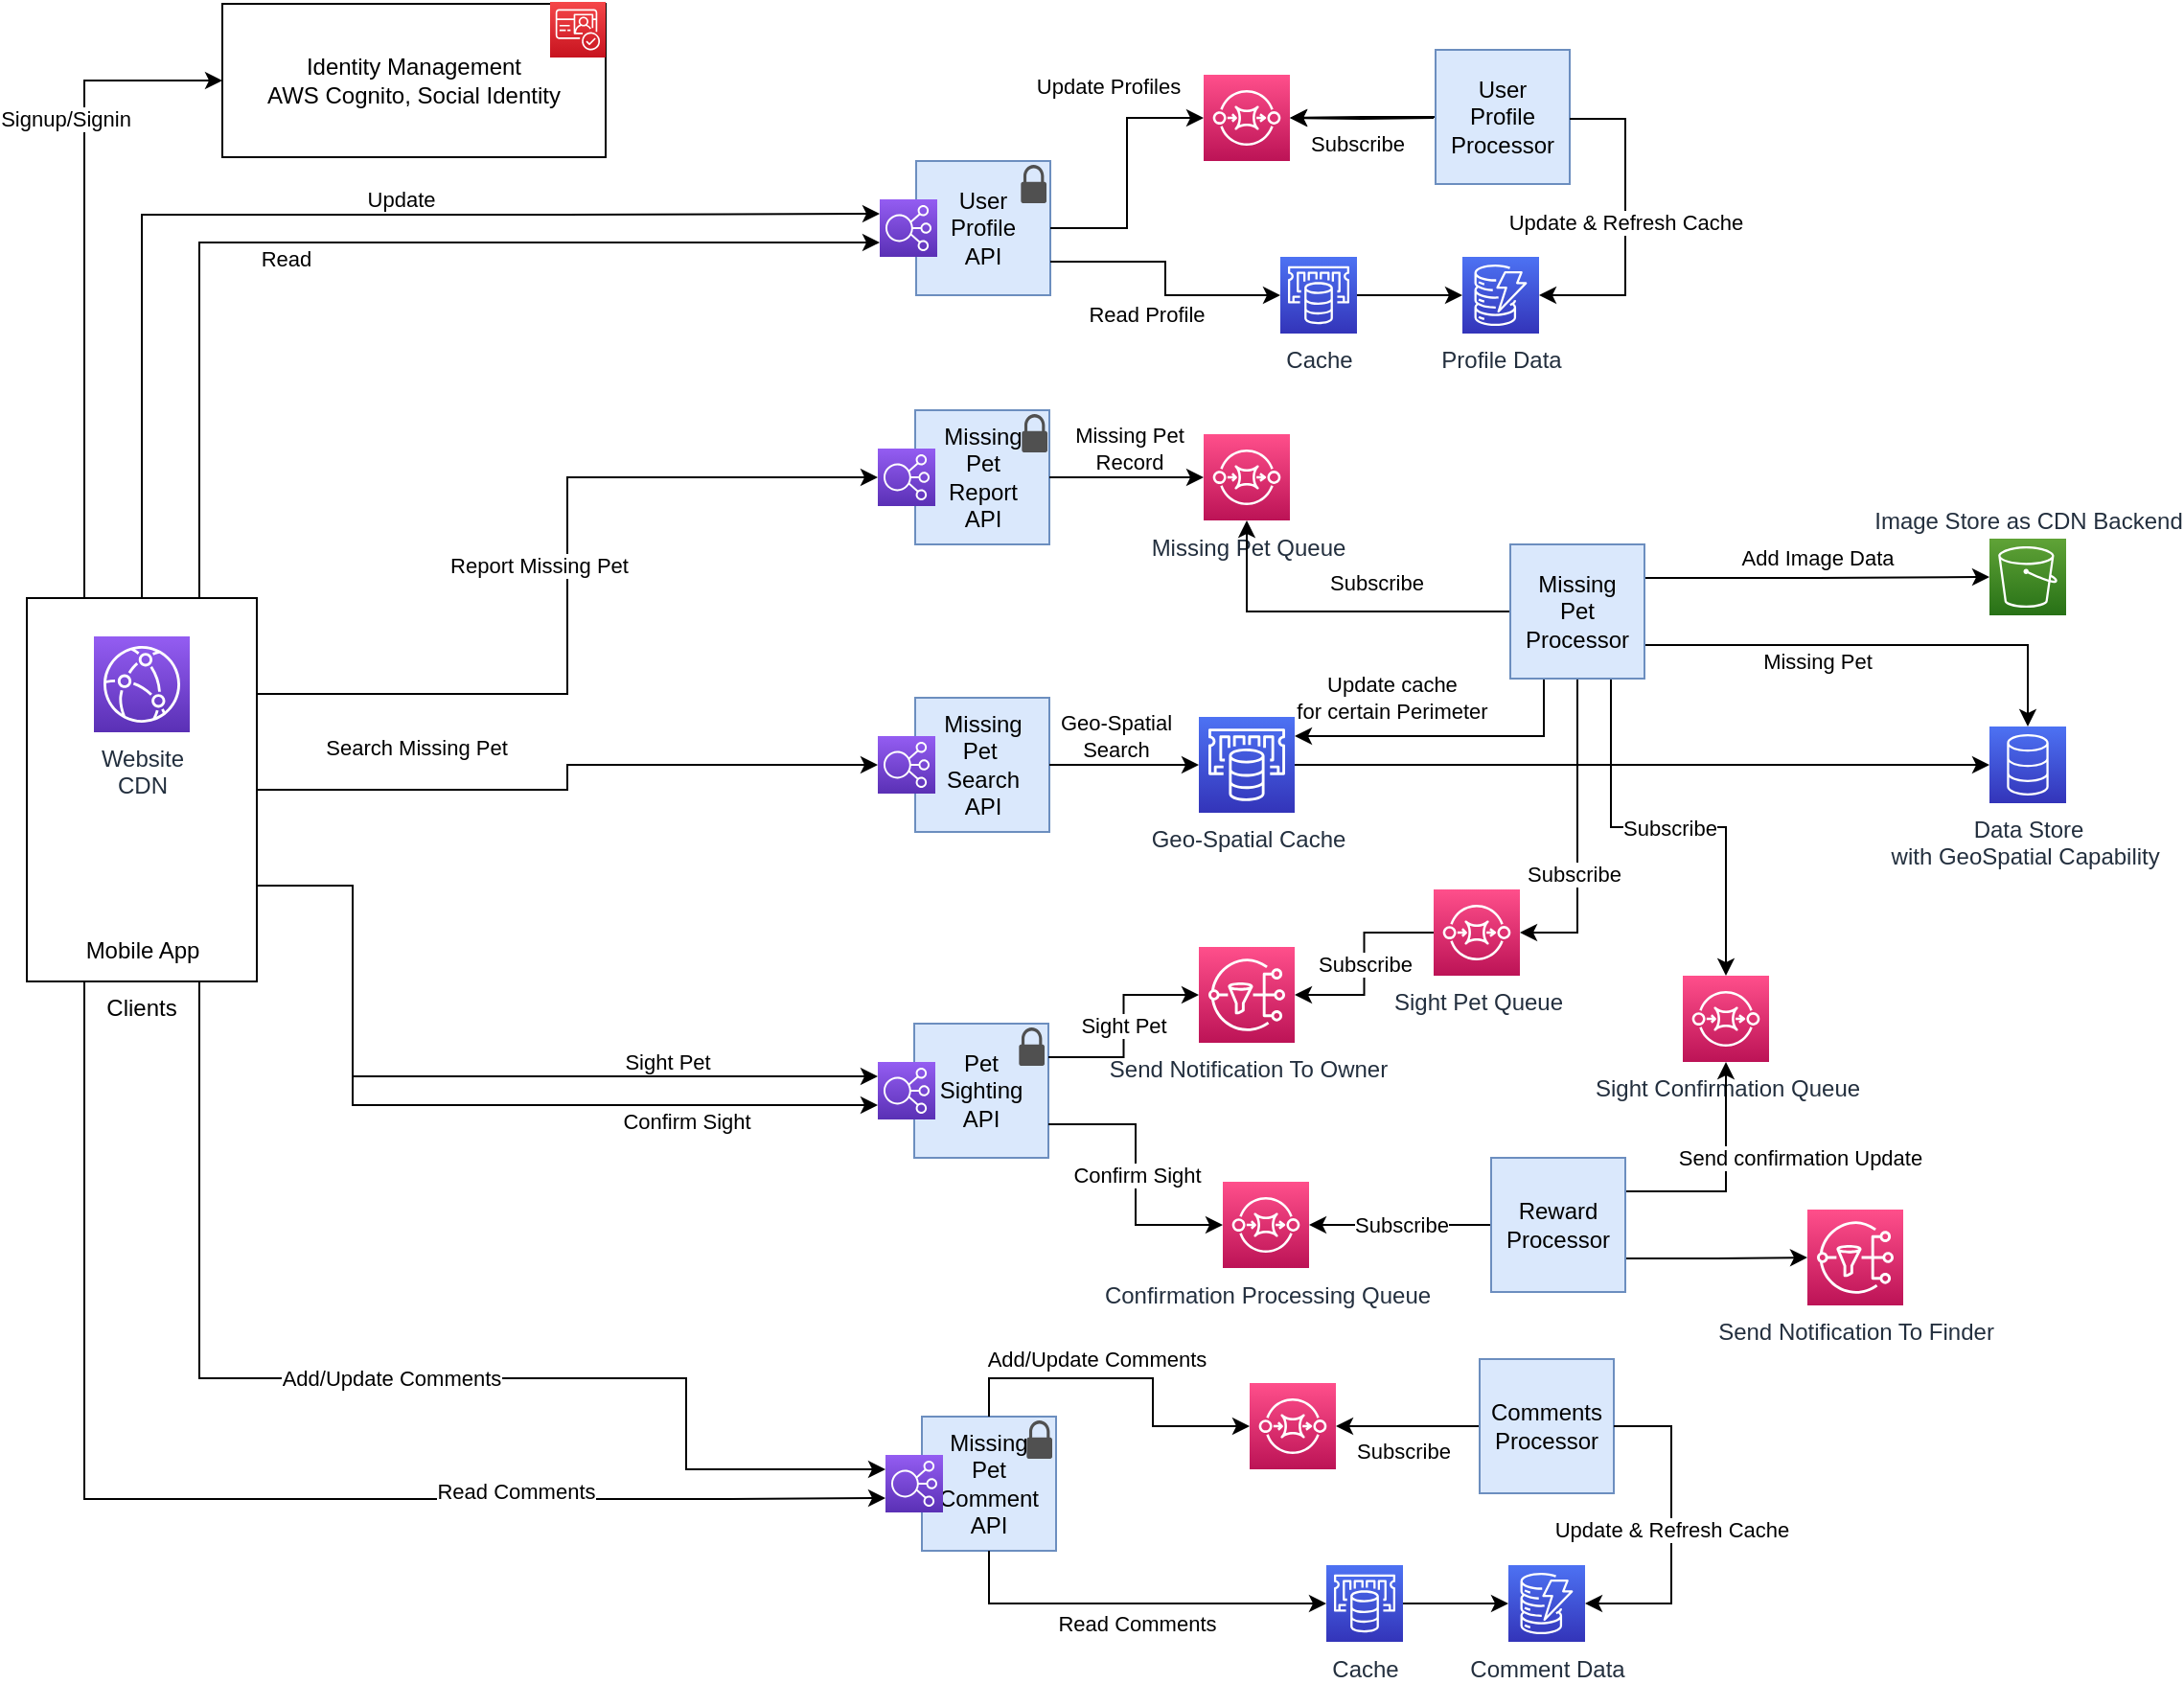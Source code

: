 <mxfile version="15.3.7" type="github">
  <diagram id="lKzk2_0ynHi-unKyOD1F" name="Page-1">
    <mxGraphModel dx="1227" dy="960" grid="0" gridSize="10" guides="0" tooltips="1" connect="1" arrows="1" fold="1" page="0" pageScale="1" pageWidth="1100" pageHeight="850" math="0" shadow="0">
      <root>
        <mxCell id="0" />
        <mxCell id="1" parent="0" />
        <mxCell id="wZwStunDBRkNG8TW0eKS-1" value="Identity Management&lt;br&gt;AWS Cognito, Social Identity" style="rounded=0;whiteSpace=wrap;html=1;" vertex="1" parent="1">
          <mxGeometry x="142" y="5" width="200" height="80" as="geometry" />
        </mxCell>
        <mxCell id="wZwStunDBRkNG8TW0eKS-4" value="Image Store as CDN Backend" style="sketch=0;points=[[0,0,0],[0.25,0,0],[0.5,0,0],[0.75,0,0],[1,0,0],[0,1,0],[0.25,1,0],[0.5,1,0],[0.75,1,0],[1,1,0],[0,0.25,0],[0,0.5,0],[0,0.75,0],[1,0.25,0],[1,0.5,0],[1,0.75,0]];outlineConnect=0;fontColor=#232F3E;gradientColor=#60A337;gradientDirection=north;fillColor=#277116;strokeColor=#ffffff;dashed=0;verticalLabelPosition=top;verticalAlign=bottom;align=center;html=1;fontSize=12;fontStyle=0;aspect=fixed;shape=mxgraph.aws4.resourceIcon;resIcon=mxgraph.aws4.s3;labelPosition=center;" vertex="1" parent="1">
          <mxGeometry x="1064" y="284" width="40" height="40" as="geometry" />
        </mxCell>
        <mxCell id="wZwStunDBRkNG8TW0eKS-9" value="" style="sketch=0;points=[[0,0,0],[0.25,0,0],[0.5,0,0],[0.75,0,0],[1,0,0],[0,1,0],[0.25,1,0],[0.5,1,0],[0.75,1,0],[1,1,0],[0,0.25,0],[0,0.5,0],[0,0.75,0],[1,0.25,0],[1,0.5,0],[1,0.75,0]];outlineConnect=0;fontColor=#232F3E;gradientColor=#F54749;gradientDirection=north;fillColor=#C7131F;strokeColor=#ffffff;dashed=0;verticalLabelPosition=bottom;verticalAlign=top;align=center;html=1;fontSize=12;fontStyle=0;aspect=fixed;shape=mxgraph.aws4.resourceIcon;resIcon=mxgraph.aws4.cognito;" vertex="1" parent="1">
          <mxGeometry x="313" y="4" width="29" height="29" as="geometry" />
        </mxCell>
        <mxCell id="wZwStunDBRkNG8TW0eKS-18" value="Signup/Signin" style="edgeStyle=orthogonalEdgeStyle;rounded=0;orthogonalLoop=1;jettySize=auto;html=1;entryX=0;entryY=0.5;entryDx=0;entryDy=0;exitX=0.25;exitY=0;exitDx=0;exitDy=0;" edge="1" parent="1" source="wZwStunDBRkNG8TW0eKS-50" target="wZwStunDBRkNG8TW0eKS-1">
          <mxGeometry x="0.463" y="10" relative="1" as="geometry">
            <mxPoint x="75" y="240" as="sourcePoint" />
            <Array as="points">
              <mxPoint x="70" y="45" />
            </Array>
            <mxPoint as="offset" />
          </mxGeometry>
        </mxCell>
        <mxCell id="wZwStunDBRkNG8TW0eKS-15" style="edgeStyle=orthogonalEdgeStyle;rounded=0;orthogonalLoop=1;jettySize=auto;html=1;entryX=0;entryY=0.25;entryDx=0;entryDy=0;entryPerimeter=0;exitX=0.5;exitY=0;exitDx=0;exitDy=0;" edge="1" parent="1" source="wZwStunDBRkNG8TW0eKS-50" target="wZwStunDBRkNG8TW0eKS-13">
          <mxGeometry relative="1" as="geometry">
            <mxPoint x="220" y="355" as="targetPoint" />
            <Array as="points">
              <mxPoint x="100" y="115" />
              <mxPoint x="320" y="115" />
            </Array>
          </mxGeometry>
        </mxCell>
        <mxCell id="wZwStunDBRkNG8TW0eKS-53" value="Update" style="edgeLabel;html=1;align=center;verticalAlign=middle;resizable=0;points=[];" vertex="1" connectable="0" parent="wZwStunDBRkNG8TW0eKS-15">
          <mxGeometry x="0.134" y="2" relative="1" as="geometry">
            <mxPoint x="3" y="-6" as="offset" />
          </mxGeometry>
        </mxCell>
        <mxCell id="wZwStunDBRkNG8TW0eKS-27" value="Profile Data" style="sketch=0;points=[[0,0,0],[0.25,0,0],[0.5,0,0],[0.75,0,0],[1,0,0],[0,1,0],[0.25,1,0],[0.5,1,0],[0.75,1,0],[1,1,0],[0,0.25,0],[0,0.5,0],[0,0.75,0],[1,0.25,0],[1,0.5,0],[1,0.75,0]];outlineConnect=0;fontColor=#232F3E;gradientColor=#4D72F3;gradientDirection=north;fillColor=#3334B9;strokeColor=#ffffff;dashed=0;verticalLabelPosition=bottom;verticalAlign=top;align=center;html=1;fontSize=12;fontStyle=0;aspect=fixed;shape=mxgraph.aws4.resourceIcon;resIcon=mxgraph.aws4.dynamodb;" vertex="1" parent="1">
          <mxGeometry x="789" y="137" width="40" height="40" as="geometry" />
        </mxCell>
        <mxCell id="wZwStunDBRkNG8TW0eKS-31" value="" style="group" vertex="1" connectable="0" parent="1">
          <mxGeometry x="484" y="537" width="89.0" height="70" as="geometry" />
        </mxCell>
        <mxCell id="wZwStunDBRkNG8TW0eKS-23" value="Pet&lt;br&gt;Sighting&lt;br&gt;API" style="whiteSpace=wrap;html=1;aspect=fixed;fillColor=#dae8fc;strokeColor=#6c8ebf;" vertex="1" parent="wZwStunDBRkNG8TW0eKS-31">
          <mxGeometry x="19" width="70" height="70" as="geometry" />
        </mxCell>
        <mxCell id="wZwStunDBRkNG8TW0eKS-29" value="" style="sketch=0;points=[[0,0,0],[0.25,0,0],[0.5,0,0],[0.75,0,0],[1,0,0],[0,1,0],[0.25,1,0],[0.5,1,0],[0.75,1,0],[1,1,0],[0,0.25,0],[0,0.5,0],[0,0.75,0],[1,0.25,0],[1,0.5,0],[1,0.75,0]];outlineConnect=0;fontColor=#232F3E;gradientColor=#945DF2;gradientDirection=north;fillColor=#5A30B5;strokeColor=#ffffff;dashed=0;verticalLabelPosition=bottom;verticalAlign=top;align=center;html=1;fontSize=12;fontStyle=0;aspect=fixed;shape=mxgraph.aws4.resourceIcon;resIcon=mxgraph.aws4.elastic_load_balancing;" vertex="1" parent="wZwStunDBRkNG8TW0eKS-31">
          <mxGeometry y="20" width="30" height="30" as="geometry" />
        </mxCell>
        <mxCell id="wZwStunDBRkNG8TW0eKS-40" value="" style="sketch=0;pointerEvents=1;shadow=0;dashed=0;html=1;strokeColor=none;fillColor=#505050;labelPosition=center;verticalLabelPosition=bottom;verticalAlign=top;outlineConnect=0;align=center;shape=mxgraph.office.security.lock_protected;" vertex="1" parent="wZwStunDBRkNG8TW0eKS-31">
          <mxGeometry x="73.67" y="2" width="13.33" height="20" as="geometry" />
        </mxCell>
        <mxCell id="wZwStunDBRkNG8TW0eKS-32" value="" style="group" vertex="1" connectable="0" parent="1">
          <mxGeometry x="484" y="367" width="89.5" height="70" as="geometry" />
        </mxCell>
        <mxCell id="wZwStunDBRkNG8TW0eKS-22" value="Missing&lt;br&gt;Pet&amp;nbsp;&lt;br&gt;Search&lt;br&gt;API" style="whiteSpace=wrap;html=1;aspect=fixed;fillColor=#dae8fc;strokeColor=#6c8ebf;" vertex="1" parent="wZwStunDBRkNG8TW0eKS-32">
          <mxGeometry x="19.5" width="70" height="70" as="geometry" />
        </mxCell>
        <mxCell id="wZwStunDBRkNG8TW0eKS-28" value="" style="sketch=0;points=[[0,0,0],[0.25,0,0],[0.5,0,0],[0.75,0,0],[1,0,0],[0,1,0],[0.25,1,0],[0.5,1,0],[0.75,1,0],[1,1,0],[0,0.25,0],[0,0.5,0],[0,0.75,0],[1,0.25,0],[1,0.5,0],[1,0.75,0]];outlineConnect=0;fontColor=#232F3E;gradientColor=#945DF2;gradientDirection=north;fillColor=#5A30B5;strokeColor=#ffffff;dashed=0;verticalLabelPosition=bottom;verticalAlign=top;align=center;html=1;fontSize=12;fontStyle=0;aspect=fixed;shape=mxgraph.aws4.resourceIcon;resIcon=mxgraph.aws4.elastic_load_balancing;" vertex="1" parent="wZwStunDBRkNG8TW0eKS-32">
          <mxGeometry y="20" width="30" height="30" as="geometry" />
        </mxCell>
        <mxCell id="wZwStunDBRkNG8TW0eKS-33" value="" style="group" vertex="1" connectable="0" parent="1">
          <mxGeometry x="485" y="87" width="89.0" height="70" as="geometry" />
        </mxCell>
        <mxCell id="wZwStunDBRkNG8TW0eKS-21" value="User&lt;br&gt;Profile &lt;br&gt;API" style="whiteSpace=wrap;html=1;aspect=fixed;fillColor=#dae8fc;strokeColor=#6c8ebf;" vertex="1" parent="wZwStunDBRkNG8TW0eKS-33">
          <mxGeometry x="19" width="70" height="70" as="geometry" />
        </mxCell>
        <mxCell id="wZwStunDBRkNG8TW0eKS-13" value="" style="sketch=0;points=[[0,0,0],[0.25,0,0],[0.5,0,0],[0.75,0,0],[1,0,0],[0,1,0],[0.25,1,0],[0.5,1,0],[0.75,1,0],[1,1,0],[0,0.25,0],[0,0.5,0],[0,0.75,0],[1,0.25,0],[1,0.5,0],[1,0.75,0]];outlineConnect=0;fontColor=#232F3E;gradientColor=#945DF2;gradientDirection=north;fillColor=#5A30B5;strokeColor=#ffffff;dashed=0;verticalLabelPosition=bottom;verticalAlign=top;align=center;html=1;fontSize=12;fontStyle=0;aspect=fixed;shape=mxgraph.aws4.resourceIcon;resIcon=mxgraph.aws4.elastic_load_balancing;" vertex="1" parent="wZwStunDBRkNG8TW0eKS-33">
          <mxGeometry y="20" width="30" height="30" as="geometry" />
        </mxCell>
        <mxCell id="wZwStunDBRkNG8TW0eKS-39" value="" style="sketch=0;pointerEvents=1;shadow=0;dashed=0;html=1;strokeColor=none;fillColor=#505050;labelPosition=center;verticalLabelPosition=bottom;verticalAlign=top;outlineConnect=0;align=center;shape=mxgraph.office.security.lock_protected;" vertex="1" parent="wZwStunDBRkNG8TW0eKS-33">
          <mxGeometry x="73.67" y="2" width="13.33" height="20" as="geometry" />
        </mxCell>
        <mxCell id="wZwStunDBRkNG8TW0eKS-34" value="" style="group" vertex="1" connectable="0" parent="1">
          <mxGeometry x="484" y="217" width="89.5" height="70" as="geometry" />
        </mxCell>
        <mxCell id="wZwStunDBRkNG8TW0eKS-35" value="Missing&lt;br&gt;Pet&lt;br&gt;Report&lt;br&gt;API" style="whiteSpace=wrap;html=1;aspect=fixed;fillColor=#dae8fc;strokeColor=#6c8ebf;" vertex="1" parent="wZwStunDBRkNG8TW0eKS-34">
          <mxGeometry x="19.5" width="70" height="70" as="geometry" />
        </mxCell>
        <mxCell id="wZwStunDBRkNG8TW0eKS-36" value="" style="sketch=0;points=[[0,0,0],[0.25,0,0],[0.5,0,0],[0.75,0,0],[1,0,0],[0,1,0],[0.25,1,0],[0.5,1,0],[0.75,1,0],[1,1,0],[0,0.25,0],[0,0.5,0],[0,0.75,0],[1,0.25,0],[1,0.5,0],[1,0.75,0]];outlineConnect=0;fontColor=#232F3E;gradientColor=#945DF2;gradientDirection=north;fillColor=#5A30B5;strokeColor=#ffffff;dashed=0;verticalLabelPosition=bottom;verticalAlign=top;align=center;html=1;fontSize=12;fontStyle=0;aspect=fixed;shape=mxgraph.aws4.resourceIcon;resIcon=mxgraph.aws4.elastic_load_balancing;" vertex="1" parent="wZwStunDBRkNG8TW0eKS-34">
          <mxGeometry y="20" width="30" height="30" as="geometry" />
        </mxCell>
        <mxCell id="wZwStunDBRkNG8TW0eKS-41" value="" style="sketch=0;pointerEvents=1;shadow=0;dashed=0;html=1;strokeColor=none;fillColor=#505050;labelPosition=center;verticalLabelPosition=bottom;verticalAlign=top;outlineConnect=0;align=center;shape=mxgraph.office.security.lock_protected;" vertex="1" parent="wZwStunDBRkNG8TW0eKS-34">
          <mxGeometry x="75.17" y="2" width="13.33" height="20" as="geometry" />
        </mxCell>
        <mxCell id="wZwStunDBRkNG8TW0eKS-48" value="Update Profiles" style="edgeStyle=orthogonalEdgeStyle;rounded=0;orthogonalLoop=1;jettySize=auto;html=1;entryX=0;entryY=0.5;entryDx=0;entryDy=0;entryPerimeter=0;exitX=1;exitY=0.5;exitDx=0;exitDy=0;" edge="1" parent="1" source="wZwStunDBRkNG8TW0eKS-21" target="wZwStunDBRkNG8TW0eKS-56">
          <mxGeometry x="0.418" y="20" relative="1" as="geometry">
            <mxPoint x="584" y="122" as="sourcePoint" />
            <mxPoint x="-10" y="3" as="offset" />
          </mxGeometry>
        </mxCell>
        <mxCell id="wZwStunDBRkNG8TW0eKS-52" value="" style="group" vertex="1" connectable="0" parent="1">
          <mxGeometry x="40" y="315" width="120" height="200" as="geometry" />
        </mxCell>
        <mxCell id="wZwStunDBRkNG8TW0eKS-50" value="Clients" style="rounded=0;whiteSpace=wrap;html=1;labelPosition=center;verticalLabelPosition=bottom;align=center;verticalAlign=top;" vertex="1" parent="wZwStunDBRkNG8TW0eKS-52">
          <mxGeometry width="120" height="200" as="geometry" />
        </mxCell>
        <mxCell id="wZwStunDBRkNG8TW0eKS-11" value="Mobile App" style="shape=image;html=1;verticalAlign=top;verticalLabelPosition=bottom;labelBackgroundColor=#ffffff;imageAspect=0;aspect=fixed;image=https://cdn4.iconfinder.com/data/icons/desktop-app-free/32/Desktop_Desktop_App_Smartphone_Phone_Android-09-128.png" vertex="1" parent="wZwStunDBRkNG8TW0eKS-52">
          <mxGeometry x="35" y="120" width="50" height="50" as="geometry" />
        </mxCell>
        <mxCell id="wZwStunDBRkNG8TW0eKS-6" value="Website&lt;br&gt;CDN" style="sketch=0;points=[[0,0,0],[0.25,0,0],[0.5,0,0],[0.75,0,0],[1,0,0],[0,1,0],[0.25,1,0],[0.5,1,0],[0.75,1,0],[1,1,0],[0,0.25,0],[0,0.5,0],[0,0.75,0],[1,0.25,0],[1,0.5,0],[1,0.75,0]];outlineConnect=0;fontColor=#232F3E;gradientColor=#945DF2;gradientDirection=north;fillColor=#5A30B5;strokeColor=#ffffff;dashed=0;verticalLabelPosition=bottom;verticalAlign=top;align=center;html=1;fontSize=12;fontStyle=0;aspect=fixed;shape=mxgraph.aws4.resourceIcon;resIcon=mxgraph.aws4.cloudfront;" vertex="1" parent="wZwStunDBRkNG8TW0eKS-52">
          <mxGeometry x="35" y="20" width="50" height="50" as="geometry" />
        </mxCell>
        <mxCell id="wZwStunDBRkNG8TW0eKS-56" value="" style="sketch=0;points=[[0,0,0],[0.25,0,0],[0.5,0,0],[0.75,0,0],[1,0,0],[0,1,0],[0.25,1,0],[0.5,1,0],[0.75,1,0],[1,1,0],[0,0.25,0],[0,0.5,0],[0,0.75,0],[1,0.25,0],[1,0.5,0],[1,0.75,0]];outlineConnect=0;fontColor=#232F3E;gradientColor=#FF4F8B;gradientDirection=north;fillColor=#BC1356;strokeColor=#ffffff;dashed=0;verticalLabelPosition=bottom;verticalAlign=top;align=center;html=1;fontSize=12;fontStyle=0;aspect=fixed;shape=mxgraph.aws4.resourceIcon;resIcon=mxgraph.aws4.sqs;" vertex="1" parent="1">
          <mxGeometry x="654" y="42" width="45" height="45" as="geometry" />
        </mxCell>
        <mxCell id="wZwStunDBRkNG8TW0eKS-62" value="Subscribe" style="edgeStyle=orthogonalEdgeStyle;rounded=0;orthogonalLoop=1;jettySize=auto;html=1;" edge="1" parent="1" target="wZwStunDBRkNG8TW0eKS-56">
          <mxGeometry x="0.067" y="13" relative="1" as="geometry">
            <mxPoint x="774" y="64.5" as="sourcePoint" />
            <mxPoint as="offset" />
          </mxGeometry>
        </mxCell>
        <mxCell id="wZwStunDBRkNG8TW0eKS-141" value="" style="edgeStyle=orthogonalEdgeStyle;rounded=0;orthogonalLoop=1;jettySize=auto;html=1;" edge="1" parent="1" source="wZwStunDBRkNG8TW0eKS-58" target="wZwStunDBRkNG8TW0eKS-56">
          <mxGeometry relative="1" as="geometry" />
        </mxCell>
        <mxCell id="wZwStunDBRkNG8TW0eKS-58" value="User&lt;br&gt;Profile &lt;br&gt;Processor" style="whiteSpace=wrap;html=1;aspect=fixed;fillColor=#dae8fc;strokeColor=#6c8ebf;" vertex="1" parent="1">
          <mxGeometry x="775" y="29" width="70" height="70" as="geometry" />
        </mxCell>
        <mxCell id="wZwStunDBRkNG8TW0eKS-64" style="edgeStyle=orthogonalEdgeStyle;rounded=0;orthogonalLoop=1;jettySize=auto;html=1;exitX=0.75;exitY=0;exitDx=0;exitDy=0;entryX=0;entryY=0.75;entryDx=0;entryDy=0;entryPerimeter=0;" edge="1" parent="1" source="wZwStunDBRkNG8TW0eKS-50" target="wZwStunDBRkNG8TW0eKS-13">
          <mxGeometry relative="1" as="geometry" />
        </mxCell>
        <mxCell id="wZwStunDBRkNG8TW0eKS-65" value="Read" style="edgeLabel;html=1;align=center;verticalAlign=middle;resizable=0;points=[];" vertex="1" connectable="0" parent="wZwStunDBRkNG8TW0eKS-64">
          <mxGeometry x="-0.149" y="-2" relative="1" as="geometry">
            <mxPoint y="6" as="offset" />
          </mxGeometry>
        </mxCell>
        <mxCell id="wZwStunDBRkNG8TW0eKS-66" value="Read Profile" style="edgeStyle=orthogonalEdgeStyle;rounded=0;orthogonalLoop=1;jettySize=auto;html=1;exitX=1;exitY=0.75;exitDx=0;exitDy=0;entryX=0;entryY=0.5;entryDx=0;entryDy=0;entryPerimeter=0;" edge="1" parent="1" source="wZwStunDBRkNG8TW0eKS-21" target="wZwStunDBRkNG8TW0eKS-71">
          <mxGeometry x="0.127" y="-14" relative="1" as="geometry">
            <mxPoint x="-10" y="-4" as="offset" />
          </mxGeometry>
        </mxCell>
        <mxCell id="wZwStunDBRkNG8TW0eKS-67" value="Data Store &lt;br&gt;with GeoSpatial Capability&amp;nbsp;" style="sketch=0;points=[[0,0,0],[0.25,0,0],[0.5,0,0],[0.75,0,0],[1,0,0],[0,1,0],[0.25,1,0],[0.5,1,0],[0.75,1,0],[1,1,0],[0,0.25,0],[0,0.5,0],[0,0.75,0],[1,0.25,0],[1,0.5,0],[1,0.75,0]];outlineConnect=0;fontColor=#232F3E;gradientColor=#4D72F3;gradientDirection=north;fillColor=#3334B9;strokeColor=#ffffff;dashed=0;verticalLabelPosition=bottom;verticalAlign=top;align=center;html=1;fontSize=12;fontStyle=0;aspect=fixed;shape=mxgraph.aws4.resourceIcon;resIcon=mxgraph.aws4.database;" vertex="1" parent="1">
          <mxGeometry x="1064" y="382" width="40" height="40" as="geometry" />
        </mxCell>
        <mxCell id="wZwStunDBRkNG8TW0eKS-68" value="Missing Pet Queue" style="sketch=0;points=[[0,0,0],[0.25,0,0],[0.5,0,0],[0.75,0,0],[1,0,0],[0,1,0],[0.25,1,0],[0.5,1,0],[0.75,1,0],[1,1,0],[0,0.25,0],[0,0.5,0],[0,0.75,0],[1,0.25,0],[1,0.5,0],[1,0.75,0]];outlineConnect=0;fontColor=#232F3E;gradientColor=#FF4F8B;gradientDirection=north;fillColor=#BC1356;strokeColor=#ffffff;dashed=0;verticalLabelPosition=bottom;verticalAlign=top;align=center;html=1;fontSize=12;fontStyle=0;aspect=fixed;shape=mxgraph.aws4.resourceIcon;resIcon=mxgraph.aws4.sqs;" vertex="1" parent="1">
          <mxGeometry x="654" y="229.5" width="45" height="45" as="geometry" />
        </mxCell>
        <mxCell id="wZwStunDBRkNG8TW0eKS-69" value="Report Missing Pet" style="edgeStyle=orthogonalEdgeStyle;rounded=0;orthogonalLoop=1;jettySize=auto;html=1;exitX=1;exitY=0.25;exitDx=0;exitDy=0;entryX=0;entryY=0.5;entryDx=0;entryDy=0;entryPerimeter=0;" edge="1" parent="1" source="wZwStunDBRkNG8TW0eKS-50" target="wZwStunDBRkNG8TW0eKS-36">
          <mxGeometry x="0.048" y="15" relative="1" as="geometry">
            <mxPoint as="offset" />
          </mxGeometry>
        </mxCell>
        <mxCell id="wZwStunDBRkNG8TW0eKS-63" value="Update &amp;amp; Refresh Cache" style="edgeStyle=orthogonalEdgeStyle;rounded=0;orthogonalLoop=1;jettySize=auto;html=1;entryX=1;entryY=0.5;entryDx=0;entryDy=0;entryPerimeter=0;" edge="1" parent="1" source="wZwStunDBRkNG8TW0eKS-58" target="wZwStunDBRkNG8TW0eKS-27">
          <mxGeometry relative="1" as="geometry">
            <mxPoint x="844" y="64.5" as="sourcePoint" />
            <mxPoint x="878" y="167" as="targetPoint" />
            <Array as="points">
              <mxPoint x="874" y="65" />
              <mxPoint x="874" y="157" />
            </Array>
          </mxGeometry>
        </mxCell>
        <mxCell id="wZwStunDBRkNG8TW0eKS-72" value="" style="edgeStyle=orthogonalEdgeStyle;rounded=0;orthogonalLoop=1;jettySize=auto;html=1;" edge="1" parent="1" source="wZwStunDBRkNG8TW0eKS-71" target="wZwStunDBRkNG8TW0eKS-27">
          <mxGeometry relative="1" as="geometry" />
        </mxCell>
        <mxCell id="wZwStunDBRkNG8TW0eKS-71" value="Cache" style="sketch=0;points=[[0,0,0],[0.25,0,0],[0.5,0,0],[0.75,0,0],[1,0,0],[0,1,0],[0.25,1,0],[0.5,1,0],[0.75,1,0],[1,1,0],[0,0.25,0],[0,0.5,0],[0,0.75,0],[1,0.25,0],[1,0.5,0],[1,0.75,0]];outlineConnect=0;fontColor=#232F3E;gradientColor=#4D72F3;gradientDirection=north;fillColor=#3334B9;strokeColor=#ffffff;dashed=0;verticalLabelPosition=bottom;verticalAlign=top;align=center;html=1;fontSize=12;fontStyle=0;aspect=fixed;shape=mxgraph.aws4.resourceIcon;resIcon=mxgraph.aws4.elasticache;" vertex="1" parent="1">
          <mxGeometry x="694" y="137" width="40" height="40" as="geometry" />
        </mxCell>
        <mxCell id="wZwStunDBRkNG8TW0eKS-73" value="Missing Pet&lt;br&gt;Record" style="edgeStyle=orthogonalEdgeStyle;rounded=0;orthogonalLoop=1;jettySize=auto;html=1;" edge="1" parent="1" source="wZwStunDBRkNG8TW0eKS-35" target="wZwStunDBRkNG8TW0eKS-68">
          <mxGeometry x="0.006" y="15" relative="1" as="geometry">
            <mxPoint x="1" as="offset" />
          </mxGeometry>
        </mxCell>
        <mxCell id="wZwStunDBRkNG8TW0eKS-76" value="Subscribe" style="edgeStyle=orthogonalEdgeStyle;rounded=0;orthogonalLoop=1;jettySize=auto;html=1;" edge="1" parent="1" source="wZwStunDBRkNG8TW0eKS-74" target="wZwStunDBRkNG8TW0eKS-68">
          <mxGeometry x="-0.243" y="-15" relative="1" as="geometry">
            <mxPoint as="offset" />
          </mxGeometry>
        </mxCell>
        <mxCell id="wZwStunDBRkNG8TW0eKS-77" style="edgeStyle=orthogonalEdgeStyle;rounded=0;orthogonalLoop=1;jettySize=auto;html=1;exitX=1;exitY=0.75;exitDx=0;exitDy=0;entryX=0.5;entryY=0;entryDx=0;entryDy=0;entryPerimeter=0;" edge="1" parent="1" source="wZwStunDBRkNG8TW0eKS-74" target="wZwStunDBRkNG8TW0eKS-67">
          <mxGeometry relative="1" as="geometry">
            <Array as="points">
              <mxPoint x="1084" y="340" />
            </Array>
          </mxGeometry>
        </mxCell>
        <mxCell id="wZwStunDBRkNG8TW0eKS-80" value="Missing Pet" style="edgeLabel;html=1;align=center;verticalAlign=middle;resizable=0;points=[];" vertex="1" connectable="0" parent="wZwStunDBRkNG8TW0eKS-77">
          <mxGeometry x="0.16" y="-2" relative="1" as="geometry">
            <mxPoint x="-51" y="6" as="offset" />
          </mxGeometry>
        </mxCell>
        <mxCell id="wZwStunDBRkNG8TW0eKS-78" style="edgeStyle=orthogonalEdgeStyle;rounded=0;orthogonalLoop=1;jettySize=auto;html=1;exitX=1;exitY=0.25;exitDx=0;exitDy=0;entryX=0;entryY=0.5;entryDx=0;entryDy=0;entryPerimeter=0;" edge="1" parent="1" source="wZwStunDBRkNG8TW0eKS-74" target="wZwStunDBRkNG8TW0eKS-4">
          <mxGeometry relative="1" as="geometry" />
        </mxCell>
        <mxCell id="wZwStunDBRkNG8TW0eKS-79" value="Add Image Data" style="edgeLabel;html=1;align=center;verticalAlign=middle;resizable=0;points=[];" vertex="1" connectable="0" parent="wZwStunDBRkNG8TW0eKS-78">
          <mxGeometry x="0.138" y="1" relative="1" as="geometry">
            <mxPoint x="-12" y="-9" as="offset" />
          </mxGeometry>
        </mxCell>
        <mxCell id="wZwStunDBRkNG8TW0eKS-83" value="Update cache &lt;br&gt;for certain Perimeter" style="edgeStyle=orthogonalEdgeStyle;rounded=0;orthogonalLoop=1;jettySize=auto;html=1;exitX=0.25;exitY=1;exitDx=0;exitDy=0;" edge="1" parent="1" source="wZwStunDBRkNG8TW0eKS-74" target="wZwStunDBRkNG8TW0eKS-82">
          <mxGeometry x="0.378" y="-20" relative="1" as="geometry">
            <Array as="points">
              <mxPoint x="832" y="387" />
            </Array>
            <mxPoint as="offset" />
          </mxGeometry>
        </mxCell>
        <mxCell id="wZwStunDBRkNG8TW0eKS-99" style="edgeStyle=orthogonalEdgeStyle;rounded=0;orthogonalLoop=1;jettySize=auto;html=1;entryX=1;entryY=0.5;entryDx=0;entryDy=0;entryPerimeter=0;" edge="1" parent="1" source="wZwStunDBRkNG8TW0eKS-74" target="wZwStunDBRkNG8TW0eKS-96">
          <mxGeometry relative="1" as="geometry">
            <mxPoint x="724" y="527" as="targetPoint" />
            <Array as="points">
              <mxPoint x="849" y="490" />
            </Array>
          </mxGeometry>
        </mxCell>
        <mxCell id="wZwStunDBRkNG8TW0eKS-100" value="Subscribe" style="edgeLabel;html=1;align=center;verticalAlign=middle;resizable=0;points=[];" vertex="1" connectable="0" parent="wZwStunDBRkNG8TW0eKS-99">
          <mxGeometry x="0.383" y="2" relative="1" as="geometry">
            <mxPoint x="-4" y="-11" as="offset" />
          </mxGeometry>
        </mxCell>
        <mxCell id="wZwStunDBRkNG8TW0eKS-136" value="Subscribe" style="edgeStyle=orthogonalEdgeStyle;rounded=0;orthogonalLoop=1;jettySize=auto;html=1;exitX=0.75;exitY=1;exitDx=0;exitDy=0;" edge="1" parent="1" source="wZwStunDBRkNG8TW0eKS-74" target="wZwStunDBRkNG8TW0eKS-111">
          <mxGeometry relative="1" as="geometry" />
        </mxCell>
        <mxCell id="wZwStunDBRkNG8TW0eKS-74" value="Missing &lt;br&gt;Pet&lt;br&gt;Processor" style="whiteSpace=wrap;html=1;aspect=fixed;fillColor=#dae8fc;strokeColor=#6c8ebf;" vertex="1" parent="1">
          <mxGeometry x="814" y="287" width="70" height="70" as="geometry" />
        </mxCell>
        <mxCell id="wZwStunDBRkNG8TW0eKS-84" style="edgeStyle=orthogonalEdgeStyle;rounded=0;orthogonalLoop=1;jettySize=auto;html=1;exitX=1;exitY=0.5;exitDx=0;exitDy=0;exitPerimeter=0;" edge="1" parent="1" source="wZwStunDBRkNG8TW0eKS-82">
          <mxGeometry relative="1" as="geometry">
            <mxPoint x="1064" y="402" as="targetPoint" />
            <Array as="points" />
          </mxGeometry>
        </mxCell>
        <mxCell id="wZwStunDBRkNG8TW0eKS-82" value="Geo-Spatial Cache" style="sketch=0;points=[[0,0,0],[0.25,0,0],[0.5,0,0],[0.75,0,0],[1,0,0],[0,1,0],[0.25,1,0],[0.5,1,0],[0.75,1,0],[1,1,0],[0,0.25,0],[0,0.5,0],[0,0.75,0],[1,0.25,0],[1,0.5,0],[1,0.75,0]];outlineConnect=0;fontColor=#232F3E;gradientColor=#4D72F3;gradientDirection=north;fillColor=#3334B9;strokeColor=#ffffff;dashed=0;verticalLabelPosition=bottom;verticalAlign=top;align=center;html=1;fontSize=12;fontStyle=0;aspect=fixed;shape=mxgraph.aws4.resourceIcon;resIcon=mxgraph.aws4.elasticache;" vertex="1" parent="1">
          <mxGeometry x="651.5" y="377" width="50" height="50" as="geometry" />
        </mxCell>
        <mxCell id="wZwStunDBRkNG8TW0eKS-85" style="edgeStyle=orthogonalEdgeStyle;rounded=0;orthogonalLoop=1;jettySize=auto;html=1;" edge="1" parent="1" source="wZwStunDBRkNG8TW0eKS-50" target="wZwStunDBRkNG8TW0eKS-28">
          <mxGeometry relative="1" as="geometry" />
        </mxCell>
        <mxCell id="wZwStunDBRkNG8TW0eKS-94" value="Search Missing Pet" style="edgeLabel;html=1;align=center;verticalAlign=middle;resizable=0;points=[];" vertex="1" connectable="0" parent="wZwStunDBRkNG8TW0eKS-85">
          <mxGeometry x="-0.246" y="-1" relative="1" as="geometry">
            <mxPoint x="-44" y="-23" as="offset" />
          </mxGeometry>
        </mxCell>
        <mxCell id="wZwStunDBRkNG8TW0eKS-86" style="edgeStyle=orthogonalEdgeStyle;rounded=0;orthogonalLoop=1;jettySize=auto;html=1;" edge="1" parent="1" source="wZwStunDBRkNG8TW0eKS-22" target="wZwStunDBRkNG8TW0eKS-82">
          <mxGeometry relative="1" as="geometry" />
        </mxCell>
        <mxCell id="wZwStunDBRkNG8TW0eKS-87" value="Geo-Spatial &lt;br&gt;Search" style="edgeLabel;html=1;align=center;verticalAlign=middle;resizable=0;points=[];" vertex="1" connectable="0" parent="wZwStunDBRkNG8TW0eKS-86">
          <mxGeometry x="-0.131" y="-4" relative="1" as="geometry">
            <mxPoint y="-19" as="offset" />
          </mxGeometry>
        </mxCell>
        <mxCell id="wZwStunDBRkNG8TW0eKS-88" value="" style="group" vertex="1" connectable="0" parent="1">
          <mxGeometry x="488" y="742" width="89.0" height="70" as="geometry" />
        </mxCell>
        <mxCell id="wZwStunDBRkNG8TW0eKS-89" value="Missing &lt;br&gt;Pet&lt;br&gt;Comment&lt;br&gt;API" style="whiteSpace=wrap;html=1;aspect=fixed;fillColor=#dae8fc;strokeColor=#6c8ebf;" vertex="1" parent="wZwStunDBRkNG8TW0eKS-88">
          <mxGeometry x="19" width="70" height="70" as="geometry" />
        </mxCell>
        <mxCell id="wZwStunDBRkNG8TW0eKS-90" value="" style="sketch=0;points=[[0,0,0],[0.25,0,0],[0.5,0,0],[0.75,0,0],[1,0,0],[0,1,0],[0.25,1,0],[0.5,1,0],[0.75,1,0],[1,1,0],[0,0.25,0],[0,0.5,0],[0,0.75,0],[1,0.25,0],[1,0.5,0],[1,0.75,0]];outlineConnect=0;fontColor=#232F3E;gradientColor=#945DF2;gradientDirection=north;fillColor=#5A30B5;strokeColor=#ffffff;dashed=0;verticalLabelPosition=bottom;verticalAlign=top;align=center;html=1;fontSize=12;fontStyle=0;aspect=fixed;shape=mxgraph.aws4.resourceIcon;resIcon=mxgraph.aws4.elastic_load_balancing;" vertex="1" parent="wZwStunDBRkNG8TW0eKS-88">
          <mxGeometry y="20" width="30" height="30" as="geometry" />
        </mxCell>
        <mxCell id="wZwStunDBRkNG8TW0eKS-91" value="" style="sketch=0;pointerEvents=1;shadow=0;dashed=0;html=1;strokeColor=none;fillColor=#505050;labelPosition=center;verticalLabelPosition=bottom;verticalAlign=top;outlineConnect=0;align=center;shape=mxgraph.office.security.lock_protected;" vertex="1" parent="wZwStunDBRkNG8TW0eKS-88">
          <mxGeometry x="73.67" y="2" width="13.33" height="20" as="geometry" />
        </mxCell>
        <mxCell id="wZwStunDBRkNG8TW0eKS-93" style="edgeStyle=orthogonalEdgeStyle;rounded=0;orthogonalLoop=1;jettySize=auto;html=1;exitX=1;exitY=0.75;exitDx=0;exitDy=0;entryX=0;entryY=0.25;entryDx=0;entryDy=0;entryPerimeter=0;" edge="1" parent="1" source="wZwStunDBRkNG8TW0eKS-50" target="wZwStunDBRkNG8TW0eKS-29">
          <mxGeometry relative="1" as="geometry">
            <Array as="points">
              <mxPoint x="210" y="465" />
              <mxPoint x="210" y="565" />
            </Array>
          </mxGeometry>
        </mxCell>
        <mxCell id="wZwStunDBRkNG8TW0eKS-95" value="Sight Pet" style="edgeLabel;html=1;align=center;verticalAlign=middle;resizable=0;points=[];" vertex="1" connectable="0" parent="wZwStunDBRkNG8TW0eKS-93">
          <mxGeometry x="0.479" y="2" relative="1" as="geometry">
            <mxPoint y="-6" as="offset" />
          </mxGeometry>
        </mxCell>
        <mxCell id="wZwStunDBRkNG8TW0eKS-116" value="Subscribe" style="edgeStyle=orthogonalEdgeStyle;rounded=0;orthogonalLoop=1;jettySize=auto;html=1;entryX=1;entryY=0.5;entryDx=0;entryDy=0;entryPerimeter=0;" edge="1" parent="1" source="wZwStunDBRkNG8TW0eKS-96" target="wZwStunDBRkNG8TW0eKS-114">
          <mxGeometry relative="1" as="geometry" />
        </mxCell>
        <mxCell id="wZwStunDBRkNG8TW0eKS-96" value="Sight Pet Queue" style="sketch=0;points=[[0,0,0],[0.25,0,0],[0.5,0,0],[0.75,0,0],[1,0,0],[0,1,0],[0.25,1,0],[0.5,1,0],[0.75,1,0],[1,1,0],[0,0.25,0],[0,0.5,0],[0,0.75,0],[1,0.25,0],[1,0.5,0],[1,0.75,0]];outlineConnect=0;fontColor=#232F3E;gradientColor=#FF4F8B;gradientDirection=north;fillColor=#BC1356;strokeColor=#ffffff;dashed=0;verticalLabelPosition=bottom;verticalAlign=top;align=center;html=1;fontSize=12;fontStyle=0;aspect=fixed;shape=mxgraph.aws4.resourceIcon;resIcon=mxgraph.aws4.sqs;" vertex="1" parent="1">
          <mxGeometry x="774" y="467" width="45" height="45" as="geometry" />
        </mxCell>
        <mxCell id="wZwStunDBRkNG8TW0eKS-97" value="Sight Pet" style="edgeStyle=orthogonalEdgeStyle;rounded=0;orthogonalLoop=1;jettySize=auto;html=1;exitX=1;exitY=0.25;exitDx=0;exitDy=0;entryX=0;entryY=0.5;entryDx=0;entryDy=0;entryPerimeter=0;" edge="1" parent="1" source="wZwStunDBRkNG8TW0eKS-23" target="wZwStunDBRkNG8TW0eKS-114">
          <mxGeometry relative="1" as="geometry" />
        </mxCell>
        <mxCell id="wZwStunDBRkNG8TW0eKS-101" style="edgeStyle=orthogonalEdgeStyle;rounded=0;orthogonalLoop=1;jettySize=auto;html=1;exitX=1;exitY=0.75;exitDx=0;exitDy=0;entryX=0;entryY=0.75;entryDx=0;entryDy=0;entryPerimeter=0;" edge="1" parent="1" source="wZwStunDBRkNG8TW0eKS-50" target="wZwStunDBRkNG8TW0eKS-29">
          <mxGeometry relative="1" as="geometry">
            <Array as="points">
              <mxPoint x="210" y="465" />
              <mxPoint x="210" y="580" />
            </Array>
          </mxGeometry>
        </mxCell>
        <mxCell id="wZwStunDBRkNG8TW0eKS-102" value="Confirm Sight" style="edgeLabel;html=1;align=center;verticalAlign=middle;resizable=0;points=[];" vertex="1" connectable="0" parent="wZwStunDBRkNG8TW0eKS-101">
          <mxGeometry x="0.718" relative="1" as="geometry">
            <mxPoint x="-38" y="8" as="offset" />
          </mxGeometry>
        </mxCell>
        <mxCell id="wZwStunDBRkNG8TW0eKS-107" value="Confirm Sight" style="edgeStyle=orthogonalEdgeStyle;rounded=0;orthogonalLoop=1;jettySize=auto;html=1;exitX=1;exitY=0.75;exitDx=0;exitDy=0;entryX=0;entryY=0.5;entryDx=0;entryDy=0;entryPerimeter=0;" edge="1" parent="1" source="wZwStunDBRkNG8TW0eKS-23" target="wZwStunDBRkNG8TW0eKS-131">
          <mxGeometry relative="1" as="geometry">
            <mxPoint x="654" y="619.5" as="targetPoint" />
          </mxGeometry>
        </mxCell>
        <mxCell id="wZwStunDBRkNG8TW0eKS-111" value="Sight Confirmation Queue" style="sketch=0;points=[[0,0,0],[0.25,0,0],[0.5,0,0],[0.75,0,0],[1,0,0],[0,1,0],[0.25,1,0],[0.5,1,0],[0.75,1,0],[1,1,0],[0,0.25,0],[0,0.5,0],[0,0.75,0],[1,0.25,0],[1,0.5,0],[1,0.75,0]];outlineConnect=0;fontColor=#232F3E;gradientColor=#FF4F8B;gradientDirection=north;fillColor=#BC1356;strokeColor=#ffffff;dashed=0;verticalLabelPosition=bottom;verticalAlign=top;align=center;html=1;fontSize=12;fontStyle=0;aspect=fixed;shape=mxgraph.aws4.resourceIcon;resIcon=mxgraph.aws4.sqs;" vertex="1" parent="1">
          <mxGeometry x="904" y="512" width="45" height="45" as="geometry" />
        </mxCell>
        <mxCell id="wZwStunDBRkNG8TW0eKS-114" value="Send Notification To Owner" style="sketch=0;points=[[0,0,0],[0.25,0,0],[0.5,0,0],[0.75,0,0],[1,0,0],[0,1,0],[0.25,1,0],[0.5,1,0],[0.75,1,0],[1,1,0],[0,0.25,0],[0,0.5,0],[0,0.75,0],[1,0.25,0],[1,0.5,0],[1,0.75,0]];outlineConnect=0;fontColor=#232F3E;gradientColor=#FF4F8B;gradientDirection=north;fillColor=#BC1356;strokeColor=#ffffff;dashed=0;verticalLabelPosition=bottom;verticalAlign=top;align=center;html=1;fontSize=12;fontStyle=0;aspect=fixed;shape=mxgraph.aws4.resourceIcon;resIcon=mxgraph.aws4.sns;" vertex="1" parent="1">
          <mxGeometry x="651.5" y="497" width="50" height="50" as="geometry" />
        </mxCell>
        <mxCell id="wZwStunDBRkNG8TW0eKS-118" value="Add/Update Comments" style="edgeStyle=orthogonalEdgeStyle;rounded=0;orthogonalLoop=1;jettySize=auto;html=1;exitX=0.75;exitY=1;exitDx=0;exitDy=0;entryX=0;entryY=0.25;entryDx=0;entryDy=0;entryPerimeter=0;" edge="1" parent="1" source="wZwStunDBRkNG8TW0eKS-50" target="wZwStunDBRkNG8TW0eKS-90">
          <mxGeometry relative="1" as="geometry">
            <mxPoint x="370" y="840" as="targetPoint" />
            <Array as="points">
              <mxPoint x="130" y="722" />
              <mxPoint x="384" y="722" />
              <mxPoint x="384" y="770" />
            </Array>
          </mxGeometry>
        </mxCell>
        <mxCell id="wZwStunDBRkNG8TW0eKS-120" value="Comment Data" style="sketch=0;points=[[0,0,0],[0.25,0,0],[0.5,0,0],[0.75,0,0],[1,0,0],[0,1,0],[0.25,1,0],[0.5,1,0],[0.75,1,0],[1,1,0],[0,0.25,0],[0,0.5,0],[0,0.75,0],[1,0.25,0],[1,0.5,0],[1,0.75,0]];outlineConnect=0;fontColor=#232F3E;gradientColor=#4D72F3;gradientDirection=north;fillColor=#3334B9;strokeColor=#ffffff;dashed=0;verticalLabelPosition=bottom;verticalAlign=top;align=center;html=1;fontSize=12;fontStyle=0;aspect=fixed;shape=mxgraph.aws4.resourceIcon;resIcon=mxgraph.aws4.dynamodb;" vertex="1" parent="1">
          <mxGeometry x="813" y="819.5" width="40" height="40" as="geometry" />
        </mxCell>
        <mxCell id="wZwStunDBRkNG8TW0eKS-121" value="Add/Update Comments" style="edgeStyle=orthogonalEdgeStyle;rounded=0;orthogonalLoop=1;jettySize=auto;html=1;entryX=0;entryY=0.5;entryDx=0;entryDy=0;entryPerimeter=0;exitX=0.5;exitY=0;exitDx=0;exitDy=0;" edge="1" parent="1" target="wZwStunDBRkNG8TW0eKS-122" source="wZwStunDBRkNG8TW0eKS-89">
          <mxGeometry x="-0.16" y="10" relative="1" as="geometry">
            <mxPoint x="598" y="804.5" as="sourcePoint" />
            <mxPoint as="offset" />
          </mxGeometry>
        </mxCell>
        <mxCell id="wZwStunDBRkNG8TW0eKS-122" value="" style="sketch=0;points=[[0,0,0],[0.25,0,0],[0.5,0,0],[0.75,0,0],[1,0,0],[0,1,0],[0.25,1,0],[0.5,1,0],[0.75,1,0],[1,1,0],[0,0.25,0],[0,0.5,0],[0,0.75,0],[1,0.25,0],[1,0.5,0],[1,0.75,0]];outlineConnect=0;fontColor=#232F3E;gradientColor=#FF4F8B;gradientDirection=north;fillColor=#BC1356;strokeColor=#ffffff;dashed=0;verticalLabelPosition=bottom;verticalAlign=top;align=center;html=1;fontSize=12;fontStyle=0;aspect=fixed;shape=mxgraph.aws4.resourceIcon;resIcon=mxgraph.aws4.sqs;" vertex="1" parent="1">
          <mxGeometry x="678" y="724.5" width="45" height="45" as="geometry" />
        </mxCell>
        <mxCell id="wZwStunDBRkNG8TW0eKS-123" value="Subscribe" style="edgeStyle=orthogonalEdgeStyle;rounded=0;orthogonalLoop=1;jettySize=auto;html=1;" edge="1" parent="1" source="wZwStunDBRkNG8TW0eKS-124" target="wZwStunDBRkNG8TW0eKS-122">
          <mxGeometry x="0.067" y="13" relative="1" as="geometry">
            <mxPoint as="offset" />
          </mxGeometry>
        </mxCell>
        <mxCell id="wZwStunDBRkNG8TW0eKS-124" value="Comments Processor" style="whiteSpace=wrap;html=1;aspect=fixed;fillColor=#dae8fc;strokeColor=#6c8ebf;" vertex="1" parent="1">
          <mxGeometry x="798" y="712" width="70" height="70" as="geometry" />
        </mxCell>
        <mxCell id="wZwStunDBRkNG8TW0eKS-125" value="Read Comments" style="edgeStyle=orthogonalEdgeStyle;rounded=0;orthogonalLoop=1;jettySize=auto;html=1;exitX=0.5;exitY=1;exitDx=0;exitDy=0;entryX=0;entryY=0.5;entryDx=0;entryDy=0;entryPerimeter=0;" edge="1" parent="1" target="wZwStunDBRkNG8TW0eKS-128" source="wZwStunDBRkNG8TW0eKS-89">
          <mxGeometry x="0.127" y="-14" relative="1" as="geometry">
            <mxPoint x="598" y="822" as="sourcePoint" />
            <mxPoint x="-10" y="-4" as="offset" />
          </mxGeometry>
        </mxCell>
        <mxCell id="wZwStunDBRkNG8TW0eKS-126" value="Update &amp;amp; Refresh Cache" style="edgeStyle=orthogonalEdgeStyle;rounded=0;orthogonalLoop=1;jettySize=auto;html=1;entryX=1;entryY=0.5;entryDx=0;entryDy=0;entryPerimeter=0;" edge="1" parent="1" source="wZwStunDBRkNG8TW0eKS-124" target="wZwStunDBRkNG8TW0eKS-120">
          <mxGeometry relative="1" as="geometry">
            <mxPoint x="902" y="849.5" as="targetPoint" />
            <Array as="points">
              <mxPoint x="898" y="747.5" />
              <mxPoint x="898" y="839.5" />
            </Array>
          </mxGeometry>
        </mxCell>
        <mxCell id="wZwStunDBRkNG8TW0eKS-127" value="" style="edgeStyle=orthogonalEdgeStyle;rounded=0;orthogonalLoop=1;jettySize=auto;html=1;" edge="1" parent="1" source="wZwStunDBRkNG8TW0eKS-128" target="wZwStunDBRkNG8TW0eKS-120">
          <mxGeometry relative="1" as="geometry" />
        </mxCell>
        <mxCell id="wZwStunDBRkNG8TW0eKS-128" value="Cache" style="sketch=0;points=[[0,0,0],[0.25,0,0],[0.5,0,0],[0.75,0,0],[1,0,0],[0,1,0],[0.25,1,0],[0.5,1,0],[0.75,1,0],[1,1,0],[0,0.25,0],[0,0.5,0],[0,0.75,0],[1,0.25,0],[1,0.5,0],[1,0.75,0]];outlineConnect=0;fontColor=#232F3E;gradientColor=#4D72F3;gradientDirection=north;fillColor=#3334B9;strokeColor=#ffffff;dashed=0;verticalLabelPosition=bottom;verticalAlign=top;align=center;html=1;fontSize=12;fontStyle=0;aspect=fixed;shape=mxgraph.aws4.resourceIcon;resIcon=mxgraph.aws4.elasticache;" vertex="1" parent="1">
          <mxGeometry x="718" y="819.5" width="40" height="40" as="geometry" />
        </mxCell>
        <mxCell id="wZwStunDBRkNG8TW0eKS-129" style="edgeStyle=orthogonalEdgeStyle;rounded=0;orthogonalLoop=1;jettySize=auto;html=1;exitX=0.25;exitY=1;exitDx=0;exitDy=0;entryX=0;entryY=0.75;entryDx=0;entryDy=0;entryPerimeter=0;" edge="1" parent="1" source="wZwStunDBRkNG8TW0eKS-50" target="wZwStunDBRkNG8TW0eKS-90">
          <mxGeometry relative="1" as="geometry">
            <Array as="points">
              <mxPoint x="70" y="785" />
              <mxPoint x="399" y="785" />
            </Array>
          </mxGeometry>
        </mxCell>
        <mxCell id="wZwStunDBRkNG8TW0eKS-130" value="Read Comments" style="edgeLabel;html=1;align=center;verticalAlign=middle;resizable=0;points=[];" vertex="1" connectable="0" parent="wZwStunDBRkNG8TW0eKS-129">
          <mxGeometry x="0.439" y="4" relative="1" as="geometry">
            <mxPoint as="offset" />
          </mxGeometry>
        </mxCell>
        <mxCell id="wZwStunDBRkNG8TW0eKS-131" value="Confirmation Processing Queue" style="sketch=0;points=[[0,0,0],[0.25,0,0],[0.5,0,0],[0.75,0,0],[1,0,0],[0,1,0],[0.25,1,0],[0.5,1,0],[0.75,1,0],[1,1,0],[0,0.25,0],[0,0.5,0],[0,0.75,0],[1,0.25,0],[1,0.5,0],[1,0.75,0]];outlineConnect=0;fontColor=#232F3E;gradientColor=#FF4F8B;gradientDirection=north;fillColor=#BC1356;strokeColor=#ffffff;dashed=0;verticalLabelPosition=bottom;verticalAlign=top;align=center;html=1;fontSize=12;fontStyle=0;aspect=fixed;shape=mxgraph.aws4.resourceIcon;resIcon=mxgraph.aws4.sqs;" vertex="1" parent="1">
          <mxGeometry x="664" y="619.5" width="45" height="45" as="geometry" />
        </mxCell>
        <mxCell id="wZwStunDBRkNG8TW0eKS-137" value="Subscribe" style="edgeStyle=orthogonalEdgeStyle;rounded=0;orthogonalLoop=1;jettySize=auto;html=1;" edge="1" parent="1" source="wZwStunDBRkNG8TW0eKS-132" target="wZwStunDBRkNG8TW0eKS-131">
          <mxGeometry relative="1" as="geometry" />
        </mxCell>
        <mxCell id="wZwStunDBRkNG8TW0eKS-138" value="Send confirmation Update" style="edgeStyle=orthogonalEdgeStyle;rounded=0;orthogonalLoop=1;jettySize=auto;html=1;exitX=1;exitY=0.25;exitDx=0;exitDy=0;entryX=0.5;entryY=1;entryDx=0;entryDy=0;entryPerimeter=0;" edge="1" parent="1" source="wZwStunDBRkNG8TW0eKS-132" target="wZwStunDBRkNG8TW0eKS-111">
          <mxGeometry x="0.167" y="-37" relative="1" as="geometry">
            <mxPoint x="1" as="offset" />
          </mxGeometry>
        </mxCell>
        <mxCell id="wZwStunDBRkNG8TW0eKS-140" style="edgeStyle=orthogonalEdgeStyle;rounded=0;orthogonalLoop=1;jettySize=auto;html=1;exitX=1;exitY=0.75;exitDx=0;exitDy=0;entryX=0;entryY=0.5;entryDx=0;entryDy=0;entryPerimeter=0;" edge="1" parent="1" source="wZwStunDBRkNG8TW0eKS-132" target="wZwStunDBRkNG8TW0eKS-139">
          <mxGeometry relative="1" as="geometry" />
        </mxCell>
        <mxCell id="wZwStunDBRkNG8TW0eKS-132" value="Reward&lt;br&gt;Processor" style="whiteSpace=wrap;html=1;aspect=fixed;fillColor=#dae8fc;strokeColor=#6c8ebf;" vertex="1" parent="1">
          <mxGeometry x="804" y="607" width="70" height="70" as="geometry" />
        </mxCell>
        <mxCell id="wZwStunDBRkNG8TW0eKS-139" value="Send Notification To Finder" style="sketch=0;points=[[0,0,0],[0.25,0,0],[0.5,0,0],[0.75,0,0],[1,0,0],[0,1,0],[0.25,1,0],[0.5,1,0],[0.75,1,0],[1,1,0],[0,0.25,0],[0,0.5,0],[0,0.75,0],[1,0.25,0],[1,0.5,0],[1,0.75,0]];outlineConnect=0;fontColor=#232F3E;gradientColor=#FF4F8B;gradientDirection=north;fillColor=#BC1356;strokeColor=#ffffff;dashed=0;verticalLabelPosition=bottom;verticalAlign=top;align=center;html=1;fontSize=12;fontStyle=0;aspect=fixed;shape=mxgraph.aws4.resourceIcon;resIcon=mxgraph.aws4.sns;" vertex="1" parent="1">
          <mxGeometry x="969" y="634" width="50" height="50" as="geometry" />
        </mxCell>
      </root>
    </mxGraphModel>
  </diagram>
</mxfile>
